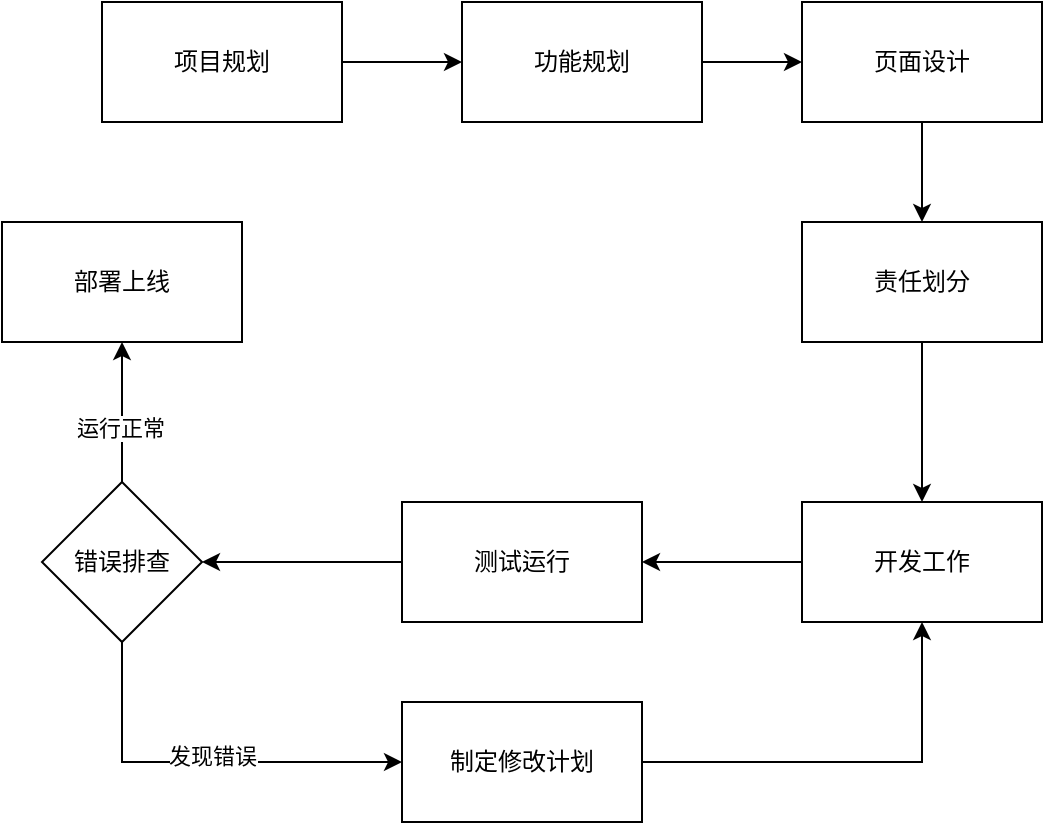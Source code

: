 <mxfile version="13.10.4" type="github">
  <diagram id="epAC4Sw8KyaGYTRE4gcv" name="第 1 页">
    <mxGraphModel dx="1278" dy="556" grid="1" gridSize="10" guides="1" tooltips="1" connect="1" arrows="1" fold="1" page="1" pageScale="1" pageWidth="827" pageHeight="1169" math="0" shadow="0">
      <root>
        <mxCell id="0" />
        <mxCell id="1" parent="0" />
        <mxCell id="M1EEBKgpfXETS7wUbJfp-3" value="" style="edgeStyle=orthogonalEdgeStyle;rounded=0;orthogonalLoop=1;jettySize=auto;html=1;" edge="1" parent="1" source="M1EEBKgpfXETS7wUbJfp-1" target="M1EEBKgpfXETS7wUbJfp-2">
          <mxGeometry relative="1" as="geometry" />
        </mxCell>
        <mxCell id="M1EEBKgpfXETS7wUbJfp-1" value="项目规划" style="rounded=0;whiteSpace=wrap;html=1;" vertex="1" parent="1">
          <mxGeometry x="150" y="70" width="120" height="60" as="geometry" />
        </mxCell>
        <mxCell id="M1EEBKgpfXETS7wUbJfp-5" value="" style="edgeStyle=orthogonalEdgeStyle;rounded=0;orthogonalLoop=1;jettySize=auto;html=1;" edge="1" parent="1" source="M1EEBKgpfXETS7wUbJfp-2" target="M1EEBKgpfXETS7wUbJfp-4">
          <mxGeometry relative="1" as="geometry" />
        </mxCell>
        <mxCell id="M1EEBKgpfXETS7wUbJfp-2" value="功能规划" style="whiteSpace=wrap;html=1;rounded=0;" vertex="1" parent="1">
          <mxGeometry x="330" y="70" width="120" height="60" as="geometry" />
        </mxCell>
        <mxCell id="M1EEBKgpfXETS7wUbJfp-7" value="" style="edgeStyle=orthogonalEdgeStyle;rounded=0;orthogonalLoop=1;jettySize=auto;html=1;" edge="1" parent="1" source="M1EEBKgpfXETS7wUbJfp-4" target="M1EEBKgpfXETS7wUbJfp-6">
          <mxGeometry relative="1" as="geometry" />
        </mxCell>
        <mxCell id="M1EEBKgpfXETS7wUbJfp-4" value="页面设计" style="whiteSpace=wrap;html=1;rounded=0;" vertex="1" parent="1">
          <mxGeometry x="500" y="70" width="120" height="60" as="geometry" />
        </mxCell>
        <mxCell id="M1EEBKgpfXETS7wUbJfp-9" value="" style="edgeStyle=orthogonalEdgeStyle;rounded=0;orthogonalLoop=1;jettySize=auto;html=1;" edge="1" parent="1" source="M1EEBKgpfXETS7wUbJfp-6" target="M1EEBKgpfXETS7wUbJfp-8">
          <mxGeometry relative="1" as="geometry" />
        </mxCell>
        <mxCell id="M1EEBKgpfXETS7wUbJfp-6" value="责任划分" style="whiteSpace=wrap;html=1;rounded=0;" vertex="1" parent="1">
          <mxGeometry x="500" y="180" width="120" height="60" as="geometry" />
        </mxCell>
        <mxCell id="M1EEBKgpfXETS7wUbJfp-11" value="" style="edgeStyle=orthogonalEdgeStyle;rounded=0;orthogonalLoop=1;jettySize=auto;html=1;" edge="1" parent="1" source="M1EEBKgpfXETS7wUbJfp-8" target="M1EEBKgpfXETS7wUbJfp-10">
          <mxGeometry relative="1" as="geometry" />
        </mxCell>
        <mxCell id="M1EEBKgpfXETS7wUbJfp-8" value="开发工作" style="whiteSpace=wrap;html=1;rounded=0;" vertex="1" parent="1">
          <mxGeometry x="500" y="320" width="120" height="60" as="geometry" />
        </mxCell>
        <mxCell id="M1EEBKgpfXETS7wUbJfp-15" value="" style="edgeStyle=orthogonalEdgeStyle;rounded=0;orthogonalLoop=1;jettySize=auto;html=1;" edge="1" parent="1" source="M1EEBKgpfXETS7wUbJfp-10" target="M1EEBKgpfXETS7wUbJfp-14">
          <mxGeometry relative="1" as="geometry" />
        </mxCell>
        <mxCell id="M1EEBKgpfXETS7wUbJfp-10" value="测试运行" style="whiteSpace=wrap;html=1;rounded=0;" vertex="1" parent="1">
          <mxGeometry x="300" y="320" width="120" height="60" as="geometry" />
        </mxCell>
        <mxCell id="M1EEBKgpfXETS7wUbJfp-22" value="" style="edgeStyle=orthogonalEdgeStyle;rounded=0;orthogonalLoop=1;jettySize=auto;html=1;" edge="1" parent="1" source="M1EEBKgpfXETS7wUbJfp-14" target="M1EEBKgpfXETS7wUbJfp-21">
          <mxGeometry relative="1" as="geometry">
            <Array as="points">
              <mxPoint x="160" y="450" />
            </Array>
          </mxGeometry>
        </mxCell>
        <mxCell id="M1EEBKgpfXETS7wUbJfp-24" value="发现错误" style="edgeLabel;html=1;align=center;verticalAlign=middle;resizable=0;points=[];" vertex="1" connectable="0" parent="M1EEBKgpfXETS7wUbJfp-22">
          <mxGeometry x="0.048" y="3" relative="1" as="geometry">
            <mxPoint as="offset" />
          </mxGeometry>
        </mxCell>
        <mxCell id="M1EEBKgpfXETS7wUbJfp-26" value="" style="edgeStyle=orthogonalEdgeStyle;rounded=0;orthogonalLoop=1;jettySize=auto;html=1;" edge="1" parent="1" source="M1EEBKgpfXETS7wUbJfp-14" target="M1EEBKgpfXETS7wUbJfp-25">
          <mxGeometry relative="1" as="geometry" />
        </mxCell>
        <mxCell id="M1EEBKgpfXETS7wUbJfp-27" value="运行正常" style="edgeLabel;html=1;align=center;verticalAlign=middle;resizable=0;points=[];" vertex="1" connectable="0" parent="M1EEBKgpfXETS7wUbJfp-26">
          <mxGeometry x="-0.209" y="1" relative="1" as="geometry">
            <mxPoint as="offset" />
          </mxGeometry>
        </mxCell>
        <mxCell id="M1EEBKgpfXETS7wUbJfp-14" value="&lt;span&gt;错误排查&lt;/span&gt;" style="rhombus;whiteSpace=wrap;html=1;rounded=0;" vertex="1" parent="1">
          <mxGeometry x="120" y="310" width="80" height="80" as="geometry" />
        </mxCell>
        <mxCell id="M1EEBKgpfXETS7wUbJfp-23" style="edgeStyle=orthogonalEdgeStyle;rounded=0;orthogonalLoop=1;jettySize=auto;html=1;entryX=0.5;entryY=1;entryDx=0;entryDy=0;" edge="1" parent="1" source="M1EEBKgpfXETS7wUbJfp-21" target="M1EEBKgpfXETS7wUbJfp-8">
          <mxGeometry relative="1" as="geometry" />
        </mxCell>
        <mxCell id="M1EEBKgpfXETS7wUbJfp-21" value="制定修改计划" style="whiteSpace=wrap;html=1;rounded=0;" vertex="1" parent="1">
          <mxGeometry x="300" y="420" width="120" height="60" as="geometry" />
        </mxCell>
        <mxCell id="M1EEBKgpfXETS7wUbJfp-25" value="部署上线" style="whiteSpace=wrap;html=1;rounded=0;" vertex="1" parent="1">
          <mxGeometry x="100" y="180" width="120" height="60" as="geometry" />
        </mxCell>
      </root>
    </mxGraphModel>
  </diagram>
</mxfile>
